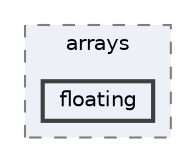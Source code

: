 digraph "env/lib/python3.12/site-packages/pandas/tests/arrays/floating"
{
 // LATEX_PDF_SIZE
  bgcolor="transparent";
  edge [fontname=Helvetica,fontsize=10,labelfontname=Helvetica,labelfontsize=10];
  node [fontname=Helvetica,fontsize=10,shape=box,height=0.2,width=0.4];
  compound=true
  subgraph clusterdir_cd4b403729bf3e741489fef5e4ef3dfc {
    graph [ bgcolor="#edf0f7", pencolor="grey50", label="arrays", fontname=Helvetica,fontsize=10 style="filled,dashed", URL="dir_cd4b403729bf3e741489fef5e4ef3dfc.html",tooltip=""]
  dir_87684cf8f15782f26d3fbac01a257778 [label="floating", fillcolor="#edf0f7", color="grey25", style="filled,bold", URL="dir_87684cf8f15782f26d3fbac01a257778.html",tooltip=""];
  }
}

